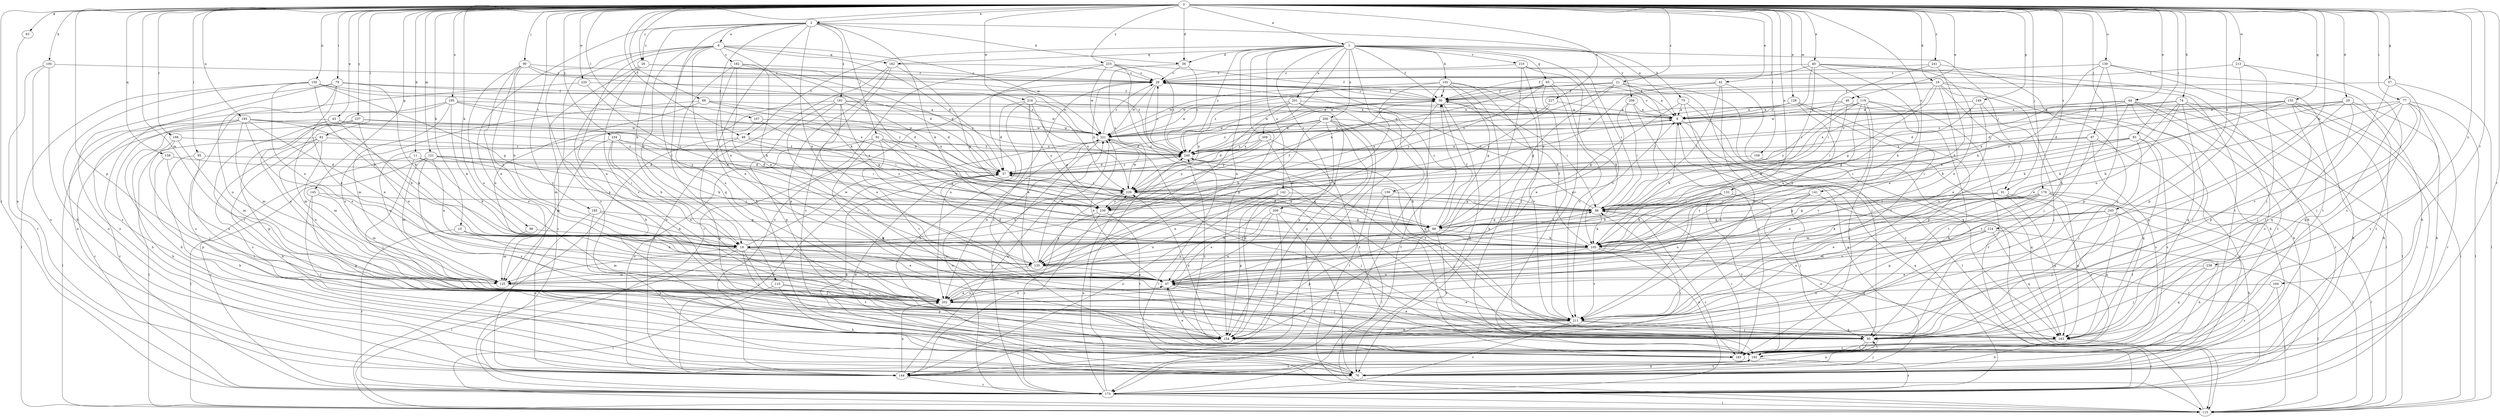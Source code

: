 strict digraph  {
0;
1;
2;
6;
8;
10;
11;
16;
18;
21;
26;
28;
29;
36;
37;
40;
42;
43;
44;
46;
47;
48;
56;
57;
63;
65;
66;
74;
75;
76;
77;
79;
82;
83;
85;
86;
87;
88;
90;
91;
92;
95;
98;
100;
102;
105;
107;
109;
110;
115;
119;
121;
125;
128;
130;
132;
135;
139;
141;
142;
144;
145;
149;
154;
155;
158;
159;
162;
163;
164;
166;
173;
178;
181;
182;
183;
185;
192;
193;
195;
200;
201;
202;
206;
208;
209;
210;
211;
213;
214;
216;
220;
221;
227;
229;
233;
234;
237;
238;
239;
241;
245;
249;
0 -> 1  [label=a];
0 -> 2  [label=a];
0 -> 10  [label=b];
0 -> 11  [label=b];
0 -> 16  [label=b];
0 -> 21  [label=c];
0 -> 26  [label=c];
0 -> 29  [label=d];
0 -> 36  [label=d];
0 -> 40  [label=e];
0 -> 42  [label=e];
0 -> 43  [label=e];
0 -> 44  [label=e];
0 -> 46  [label=e];
0 -> 48  [label=f];
0 -> 57  [label=g];
0 -> 63  [label=g];
0 -> 74  [label=h];
0 -> 77  [label=i];
0 -> 79  [label=i];
0 -> 82  [label=i];
0 -> 83  [label=i];
0 -> 85  [label=i];
0 -> 87  [label=j];
0 -> 88  [label=j];
0 -> 90  [label=j];
0 -> 91  [label=j];
0 -> 98  [label=k];
0 -> 100  [label=k];
0 -> 107  [label=l];
0 -> 109  [label=l];
0 -> 119  [label=m];
0 -> 121  [label=m];
0 -> 125  [label=m];
0 -> 128  [label=n];
0 -> 130  [label=n];
0 -> 132  [label=n];
0 -> 139  [label=o];
0 -> 141  [label=o];
0 -> 145  [label=p];
0 -> 149  [label=p];
0 -> 154  [label=p];
0 -> 155  [label=q];
0 -> 158  [label=q];
0 -> 164  [label=r];
0 -> 166  [label=r];
0 -> 173  [label=r];
0 -> 178  [label=s];
0 -> 185  [label=t];
0 -> 192  [label=t];
0 -> 193  [label=u];
0 -> 195  [label=u];
0 -> 213  [label=w];
0 -> 214  [label=w];
0 -> 216  [label=w];
0 -> 220  [label=w];
0 -> 227  [label=x];
0 -> 233  [label=y];
0 -> 234  [label=y];
0 -> 237  [label=y];
0 -> 238  [label=y];
0 -> 241  [label=z];
0 -> 245  [label=z];
1 -> 36  [label=d];
1 -> 48  [label=f];
1 -> 56  [label=f];
1 -> 65  [label=g];
1 -> 75  [label=h];
1 -> 91  [label=j];
1 -> 102  [label=k];
1 -> 142  [label=o];
1 -> 154  [label=p];
1 -> 159  [label=q];
1 -> 162  [label=q];
1 -> 200  [label=u];
1 -> 201  [label=u];
1 -> 202  [label=u];
1 -> 206  [label=v];
1 -> 208  [label=v];
1 -> 209  [label=v];
1 -> 210  [label=v];
1 -> 211  [label=v];
1 -> 249  [label=z];
2 -> 6  [label=a];
2 -> 8  [label=a];
2 -> 18  [label=b];
2 -> 26  [label=c];
2 -> 36  [label=d];
2 -> 47  [label=e];
2 -> 76  [label=h];
2 -> 92  [label=j];
2 -> 105  [label=k];
2 -> 110  [label=l];
2 -> 135  [label=n];
2 -> 144  [label=o];
2 -> 181  [label=s];
6 -> 18  [label=b];
6 -> 37  [label=d];
6 -> 47  [label=e];
6 -> 105  [label=k];
6 -> 154  [label=p];
6 -> 162  [label=q];
6 -> 163  [label=q];
6 -> 182  [label=s];
6 -> 183  [label=s];
6 -> 202  [label=u];
6 -> 221  [label=w];
8 -> 28  [label=c];
8 -> 105  [label=k];
8 -> 115  [label=l];
8 -> 221  [label=w];
10 -> 18  [label=b];
10 -> 95  [label=j];
10 -> 135  [label=n];
10 -> 173  [label=r];
11 -> 18  [label=b];
11 -> 37  [label=d];
11 -> 95  [label=j];
11 -> 115  [label=l];
16 -> 47  [label=e];
16 -> 56  [label=f];
16 -> 66  [label=g];
16 -> 76  [label=h];
16 -> 95  [label=j];
16 -> 115  [label=l];
16 -> 211  [label=v];
16 -> 221  [label=w];
16 -> 229  [label=x];
18 -> 47  [label=e];
18 -> 95  [label=j];
18 -> 115  [label=l];
18 -> 125  [label=m];
18 -> 135  [label=n];
18 -> 192  [label=t];
18 -> 202  [label=u];
18 -> 221  [label=w];
18 -> 229  [label=x];
21 -> 56  [label=f];
21 -> 66  [label=g];
21 -> 86  [label=i];
21 -> 95  [label=j];
21 -> 173  [label=r];
21 -> 221  [label=w];
21 -> 239  [label=y];
26 -> 28  [label=c];
26 -> 37  [label=d];
26 -> 76  [label=h];
26 -> 173  [label=r];
26 -> 211  [label=v];
26 -> 249  [label=z];
28 -> 56  [label=f];
28 -> 95  [label=j];
28 -> 202  [label=u];
28 -> 221  [label=w];
28 -> 229  [label=x];
29 -> 8  [label=a];
29 -> 18  [label=b];
29 -> 37  [label=d];
29 -> 76  [label=h];
29 -> 154  [label=p];
29 -> 163  [label=q];
29 -> 192  [label=t];
36 -> 28  [label=c];
36 -> 229  [label=x];
36 -> 249  [label=z];
37 -> 8  [label=a];
37 -> 76  [label=h];
37 -> 144  [label=o];
37 -> 229  [label=x];
37 -> 249  [label=z];
40 -> 28  [label=c];
40 -> 47  [label=e];
40 -> 56  [label=f];
40 -> 76  [label=h];
40 -> 86  [label=i];
40 -> 105  [label=k];
40 -> 192  [label=t];
40 -> 249  [label=z];
42 -> 56  [label=f];
42 -> 86  [label=i];
42 -> 115  [label=l];
42 -> 211  [label=v];
42 -> 239  [label=y];
43 -> 18  [label=b];
43 -> 173  [label=r];
43 -> 211  [label=v];
43 -> 221  [label=w];
43 -> 229  [label=x];
44 -> 8  [label=a];
44 -> 37  [label=d];
44 -> 47  [label=e];
44 -> 115  [label=l];
44 -> 163  [label=q];
44 -> 173  [label=r];
44 -> 192  [label=t];
44 -> 229  [label=x];
46 -> 8  [label=a];
46 -> 76  [label=h];
46 -> 86  [label=i];
46 -> 221  [label=w];
47 -> 86  [label=i];
47 -> 95  [label=j];
47 -> 154  [label=p];
47 -> 202  [label=u];
48 -> 115  [label=l];
48 -> 154  [label=p];
48 -> 239  [label=y];
48 -> 249  [label=z];
56 -> 8  [label=a];
56 -> 28  [label=c];
56 -> 76  [label=h];
56 -> 86  [label=i];
56 -> 135  [label=n];
56 -> 221  [label=w];
56 -> 229  [label=x];
57 -> 56  [label=f];
57 -> 95  [label=j];
57 -> 115  [label=l];
57 -> 211  [label=v];
63 -> 144  [label=o];
65 -> 8  [label=a];
65 -> 56  [label=f];
65 -> 105  [label=k];
65 -> 192  [label=t];
65 -> 211  [label=v];
65 -> 229  [label=x];
65 -> 239  [label=y];
65 -> 249  [label=z];
66 -> 18  [label=b];
66 -> 28  [label=c];
66 -> 37  [label=d];
66 -> 56  [label=f];
66 -> 105  [label=k];
66 -> 154  [label=p];
66 -> 183  [label=s];
74 -> 8  [label=a];
74 -> 76  [label=h];
74 -> 95  [label=j];
74 -> 105  [label=k];
74 -> 135  [label=n];
74 -> 183  [label=s];
74 -> 249  [label=z];
75 -> 8  [label=a];
75 -> 66  [label=g];
75 -> 163  [label=q];
75 -> 211  [label=v];
76 -> 8  [label=a];
76 -> 37  [label=d];
76 -> 95  [label=j];
76 -> 192  [label=t];
77 -> 8  [label=a];
77 -> 18  [label=b];
77 -> 95  [label=j];
77 -> 115  [label=l];
77 -> 154  [label=p];
77 -> 163  [label=q];
77 -> 173  [label=r];
77 -> 183  [label=s];
79 -> 18  [label=b];
79 -> 47  [label=e];
79 -> 56  [label=f];
79 -> 144  [label=o];
79 -> 183  [label=s];
79 -> 202  [label=u];
79 -> 221  [label=w];
82 -> 76  [label=h];
82 -> 115  [label=l];
82 -> 125  [label=m];
82 -> 183  [label=s];
82 -> 202  [label=u];
82 -> 249  [label=z];
83 -> 86  [label=i];
83 -> 95  [label=j];
83 -> 163  [label=q];
83 -> 183  [label=s];
83 -> 229  [label=x];
83 -> 249  [label=z];
85 -> 37  [label=d];
85 -> 76  [label=h];
85 -> 192  [label=t];
86 -> 28  [label=c];
86 -> 66  [label=g];
86 -> 105  [label=k];
86 -> 173  [label=r];
87 -> 86  [label=i];
87 -> 144  [label=o];
87 -> 183  [label=s];
87 -> 211  [label=v];
87 -> 249  [label=z];
88 -> 8  [label=a];
88 -> 37  [label=d];
88 -> 135  [label=n];
88 -> 202  [label=u];
88 -> 229  [label=x];
90 -> 18  [label=b];
90 -> 28  [label=c];
90 -> 37  [label=d];
90 -> 47  [label=e];
90 -> 135  [label=n];
90 -> 202  [label=u];
90 -> 249  [label=z];
91 -> 66  [label=g];
91 -> 86  [label=i];
91 -> 115  [label=l];
91 -> 135  [label=n];
91 -> 163  [label=q];
91 -> 183  [label=s];
92 -> 66  [label=g];
92 -> 144  [label=o];
92 -> 163  [label=q];
92 -> 211  [label=v];
92 -> 239  [label=y];
92 -> 249  [label=z];
95 -> 144  [label=o];
95 -> 192  [label=t];
98 -> 105  [label=k];
98 -> 125  [label=m];
100 -> 28  [label=c];
100 -> 76  [label=h];
100 -> 144  [label=o];
100 -> 173  [label=r];
102 -> 56  [label=f];
102 -> 66  [label=g];
102 -> 76  [label=h];
102 -> 125  [label=m];
102 -> 173  [label=r];
102 -> 192  [label=t];
102 -> 211  [label=v];
102 -> 221  [label=w];
105 -> 56  [label=f];
105 -> 135  [label=n];
105 -> 163  [label=q];
105 -> 183  [label=s];
105 -> 202  [label=u];
105 -> 211  [label=v];
107 -> 86  [label=i];
107 -> 202  [label=u];
107 -> 221  [label=w];
109 -> 37  [label=d];
109 -> 163  [label=q];
110 -> 76  [label=h];
110 -> 95  [label=j];
110 -> 115  [label=l];
110 -> 202  [label=u];
115 -> 8  [label=a];
119 -> 8  [label=a];
119 -> 105  [label=k];
119 -> 135  [label=n];
119 -> 173  [label=r];
119 -> 183  [label=s];
119 -> 192  [label=t];
119 -> 211  [label=v];
119 -> 239  [label=y];
121 -> 37  [label=d];
121 -> 86  [label=i];
121 -> 125  [label=m];
121 -> 135  [label=n];
121 -> 173  [label=r];
121 -> 183  [label=s];
121 -> 239  [label=y];
125 -> 154  [label=p];
128 -> 8  [label=a];
128 -> 135  [label=n];
128 -> 154  [label=p];
128 -> 211  [label=v];
128 -> 221  [label=w];
128 -> 249  [label=z];
130 -> 18  [label=b];
130 -> 56  [label=f];
130 -> 66  [label=g];
130 -> 115  [label=l];
130 -> 135  [label=n];
130 -> 144  [label=o];
130 -> 229  [label=x];
132 -> 18  [label=b];
132 -> 86  [label=i];
132 -> 105  [label=k];
132 -> 144  [label=o];
132 -> 192  [label=t];
135 -> 8  [label=a];
135 -> 37  [label=d];
135 -> 47  [label=e];
135 -> 125  [label=m];
135 -> 221  [label=w];
139 -> 28  [label=c];
139 -> 76  [label=h];
139 -> 105  [label=k];
139 -> 154  [label=p];
139 -> 192  [label=t];
139 -> 202  [label=u];
141 -> 86  [label=i];
141 -> 95  [label=j];
141 -> 105  [label=k];
141 -> 173  [label=r];
141 -> 202  [label=u];
142 -> 86  [label=i];
142 -> 144  [label=o];
142 -> 154  [label=p];
142 -> 202  [label=u];
144 -> 86  [label=i];
144 -> 173  [label=r];
144 -> 202  [label=u];
144 -> 221  [label=w];
145 -> 86  [label=i];
145 -> 125  [label=m];
145 -> 154  [label=p];
145 -> 192  [label=t];
149 -> 8  [label=a];
149 -> 47  [label=e];
149 -> 66  [label=g];
149 -> 95  [label=j];
154 -> 229  [label=x];
155 -> 8  [label=a];
155 -> 37  [label=d];
155 -> 76  [label=h];
155 -> 95  [label=j];
155 -> 105  [label=k];
155 -> 115  [label=l];
155 -> 173  [label=r];
155 -> 249  [label=z];
158 -> 37  [label=d];
158 -> 154  [label=p];
158 -> 202  [label=u];
159 -> 86  [label=i];
159 -> 95  [label=j];
159 -> 115  [label=l];
159 -> 135  [label=n];
162 -> 28  [label=c];
162 -> 66  [label=g];
162 -> 144  [label=o];
162 -> 154  [label=p];
162 -> 183  [label=s];
163 -> 47  [label=e];
163 -> 76  [label=h];
163 -> 173  [label=r];
163 -> 183  [label=s];
164 -> 115  [label=l];
164 -> 183  [label=s];
164 -> 202  [label=u];
166 -> 76  [label=h];
166 -> 95  [label=j];
166 -> 125  [label=m];
166 -> 249  [label=z];
173 -> 56  [label=f];
173 -> 115  [label=l];
173 -> 221  [label=w];
173 -> 229  [label=x];
173 -> 249  [label=z];
178 -> 47  [label=e];
178 -> 66  [label=g];
178 -> 86  [label=i];
178 -> 115  [label=l];
178 -> 125  [label=m];
178 -> 154  [label=p];
178 -> 163  [label=q];
178 -> 192  [label=t];
178 -> 211  [label=v];
181 -> 8  [label=a];
181 -> 47  [label=e];
181 -> 66  [label=g];
181 -> 125  [label=m];
181 -> 154  [label=p];
181 -> 211  [label=v];
181 -> 229  [label=x];
181 -> 249  [label=z];
182 -> 28  [label=c];
182 -> 47  [label=e];
182 -> 105  [label=k];
182 -> 135  [label=n];
182 -> 202  [label=u];
182 -> 239  [label=y];
183 -> 28  [label=c];
183 -> 86  [label=i];
185 -> 18  [label=b];
185 -> 66  [label=g];
185 -> 76  [label=h];
185 -> 144  [label=o];
192 -> 47  [label=e];
192 -> 76  [label=h];
192 -> 144  [label=o];
192 -> 173  [label=r];
192 -> 249  [label=z];
193 -> 47  [label=e];
193 -> 76  [label=h];
193 -> 105  [label=k];
193 -> 115  [label=l];
193 -> 125  [label=m];
193 -> 135  [label=n];
193 -> 173  [label=r];
193 -> 221  [label=w];
193 -> 239  [label=y];
195 -> 8  [label=a];
195 -> 37  [label=d];
195 -> 105  [label=k];
195 -> 125  [label=m];
195 -> 183  [label=s];
195 -> 202  [label=u];
195 -> 221  [label=w];
200 -> 18  [label=b];
200 -> 37  [label=d];
200 -> 47  [label=e];
200 -> 115  [label=l];
200 -> 154  [label=p];
200 -> 163  [label=q];
200 -> 173  [label=r];
200 -> 221  [label=w];
200 -> 239  [label=y];
200 -> 249  [label=z];
201 -> 8  [label=a];
201 -> 135  [label=n];
201 -> 144  [label=o];
201 -> 154  [label=p];
201 -> 221  [label=w];
201 -> 229  [label=x];
202 -> 47  [label=e];
202 -> 211  [label=v];
206 -> 47  [label=e];
206 -> 66  [label=g];
206 -> 76  [label=h];
206 -> 144  [label=o];
206 -> 202  [label=u];
208 -> 8  [label=a];
208 -> 47  [label=e];
208 -> 86  [label=i];
208 -> 183  [label=s];
209 -> 37  [label=d];
209 -> 154  [label=p];
209 -> 192  [label=t];
209 -> 239  [label=y];
209 -> 249  [label=z];
210 -> 28  [label=c];
210 -> 86  [label=i];
210 -> 95  [label=j];
210 -> 154  [label=p];
210 -> 211  [label=v];
211 -> 47  [label=e];
211 -> 95  [label=j];
211 -> 154  [label=p];
211 -> 163  [label=q];
211 -> 173  [label=r];
211 -> 249  [label=z];
213 -> 28  [label=c];
213 -> 95  [label=j];
213 -> 154  [label=p];
213 -> 183  [label=s];
214 -> 76  [label=h];
214 -> 105  [label=k];
214 -> 125  [label=m];
214 -> 163  [label=q];
214 -> 202  [label=u];
216 -> 8  [label=a];
216 -> 37  [label=d];
216 -> 47  [label=e];
216 -> 66  [label=g];
216 -> 76  [label=h];
216 -> 229  [label=x];
216 -> 239  [label=y];
220 -> 56  [label=f];
220 -> 144  [label=o];
220 -> 239  [label=y];
221 -> 28  [label=c];
221 -> 47  [label=e];
221 -> 95  [label=j];
221 -> 173  [label=r];
221 -> 202  [label=u];
221 -> 249  [label=z];
227 -> 8  [label=a];
227 -> 229  [label=x];
227 -> 249  [label=z];
229 -> 86  [label=i];
229 -> 95  [label=j];
229 -> 173  [label=r];
229 -> 221  [label=w];
229 -> 239  [label=y];
233 -> 28  [label=c];
233 -> 56  [label=f];
233 -> 144  [label=o];
233 -> 163  [label=q];
233 -> 173  [label=r];
233 -> 221  [label=w];
233 -> 249  [label=z];
234 -> 18  [label=b];
234 -> 86  [label=i];
234 -> 105  [label=k];
234 -> 125  [label=m];
234 -> 202  [label=u];
234 -> 249  [label=z];
237 -> 47  [label=e];
237 -> 76  [label=h];
237 -> 86  [label=i];
237 -> 125  [label=m];
237 -> 154  [label=p];
237 -> 221  [label=w];
238 -> 47  [label=e];
238 -> 95  [label=j];
238 -> 115  [label=l];
238 -> 163  [label=q];
239 -> 56  [label=f];
239 -> 135  [label=n];
239 -> 144  [label=o];
239 -> 192  [label=t];
241 -> 28  [label=c];
241 -> 86  [label=i];
241 -> 95  [label=j];
241 -> 105  [label=k];
245 -> 47  [label=e];
245 -> 66  [label=g];
245 -> 76  [label=h];
245 -> 95  [label=j];
245 -> 105  [label=k];
245 -> 163  [label=q];
249 -> 28  [label=c];
249 -> 37  [label=d];
249 -> 105  [label=k];
249 -> 115  [label=l];
}
